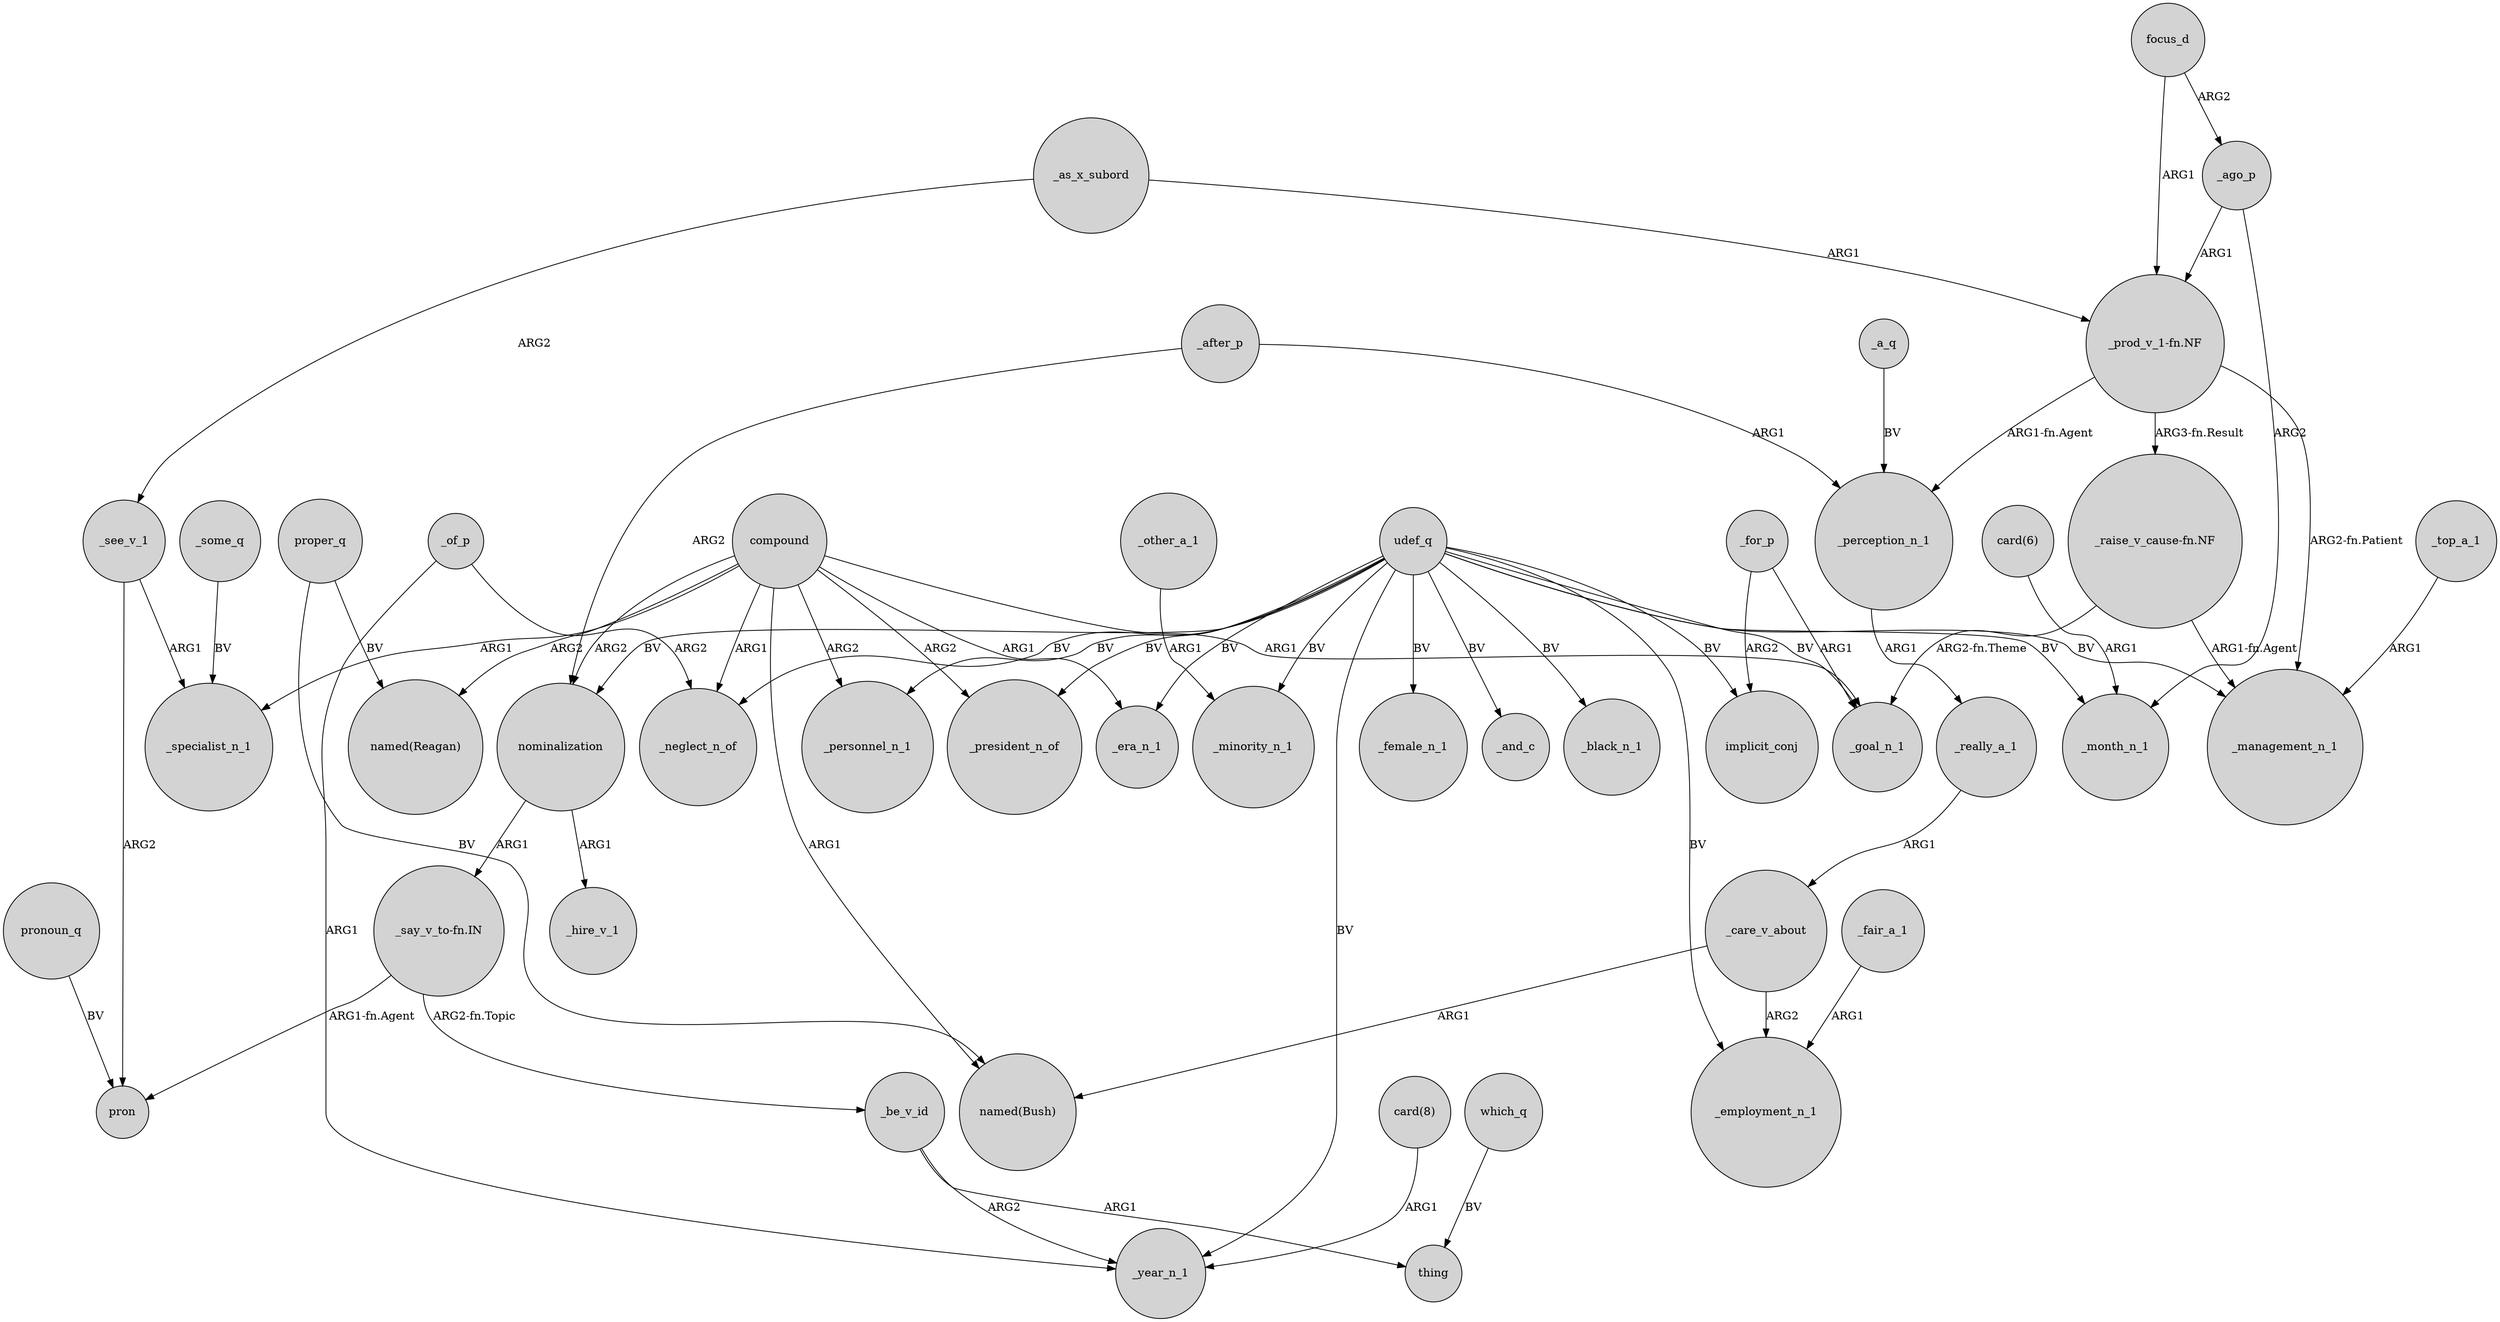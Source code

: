 digraph {
	node [shape=circle style=filled]
	"_raise_v_cause-fn.NF" -> _goal_n_1 [label="ARG2-fn.Theme"]
	udef_q -> _neglect_n_of [label=BV]
	compound -> _president_n_of [label=ARG2]
	_see_v_1 -> pron [label=ARG2]
	udef_q -> _employment_n_1 [label=BV]
	compound -> _era_n_1 [label=ARG1]
	_as_x_subord -> "_prod_v_1-fn.NF" [label=ARG1]
	_for_p -> implicit_conj [label=ARG2]
	_other_a_1 -> _minority_n_1 [label=ARG1]
	_as_x_subord -> _see_v_1 [label=ARG2]
	compound -> _specialist_n_1 [label=ARG1]
	udef_q -> _minority_n_1 [label=BV]
	"_prod_v_1-fn.NF" -> _perception_n_1 [label="ARG1-fn.Agent"]
	compound -> _neglect_n_of [label=ARG1]
	"_raise_v_cause-fn.NF" -> _management_n_1 [label="ARG1-fn.Agent"]
	_perception_n_1 -> _really_a_1 [label=ARG1]
	_some_q -> _specialist_n_1 [label=BV]
	_be_v_id -> _year_n_1 [label=ARG2]
	"_prod_v_1-fn.NF" -> _management_n_1 [label="ARG2-fn.Patient"]
	nominalization -> _hire_v_1 [label=ARG1]
	_top_a_1 -> _management_n_1 [label=ARG1]
	focus_d -> "_prod_v_1-fn.NF" [label=ARG1]
	_ago_p -> "_prod_v_1-fn.NF" [label=ARG1]
	compound -> nominalization [label=ARG2]
	compound -> _personnel_n_1 [label=ARG2]
	_of_p -> _year_n_1 [label=ARG1]
	udef_q -> _month_n_1 [label=BV]
	udef_q -> _management_n_1 [label=BV]
	udef_q -> _goal_n_1 [label=BV]
	udef_q -> implicit_conj [label=BV]
	"_say_v_to-fn.IN" -> _be_v_id [label="ARG2-fn.Topic"]
	_a_q -> _perception_n_1 [label=BV]
	_see_v_1 -> _specialist_n_1 [label=ARG1]
	_for_p -> _goal_n_1 [label=ARG1]
	pronoun_q -> pron [label=BV]
	_care_v_about -> "named(Bush)" [label=ARG1]
	_after_p -> _perception_n_1 [label=ARG1]
	nominalization -> "_say_v_to-fn.IN" [label=ARG1]
	udef_q -> _president_n_of [label=BV]
	_fair_a_1 -> _employment_n_1 [label=ARG1]
	udef_q -> _black_n_1 [label=BV]
	_of_p -> _neglect_n_of [label=ARG2]
	_be_v_id -> thing [label=ARG1]
	proper_q -> "named(Bush)" [label=BV]
	_really_a_1 -> _care_v_about [label=ARG1]
	udef_q -> _female_n_1 [label=BV]
	udef_q -> nominalization [label=BV]
	udef_q -> _personnel_n_1 [label=BV]
	"card(8)" -> _year_n_1 [label=ARG1]
	udef_q -> _era_n_1 [label=BV]
	"_say_v_to-fn.IN" -> pron [label="ARG1-fn.Agent"]
	proper_q -> "named(Reagan)" [label=BV]
	compound -> "named(Reagan)" [label=ARG2]
	compound -> _goal_n_1 [label=ARG1]
	udef_q -> _year_n_1 [label=BV]
	focus_d -> _ago_p [label=ARG2]
	"_prod_v_1-fn.NF" -> "_raise_v_cause-fn.NF" [label="ARG3-fn.Result"]
	"card(6)" -> _month_n_1 [label=ARG1]
	udef_q -> _and_c [label=BV]
	_ago_p -> _month_n_1 [label=ARG2]
	_after_p -> nominalization [label=ARG2]
	_care_v_about -> _employment_n_1 [label=ARG2]
	compound -> "named(Bush)" [label=ARG1]
	which_q -> thing [label=BV]
}

